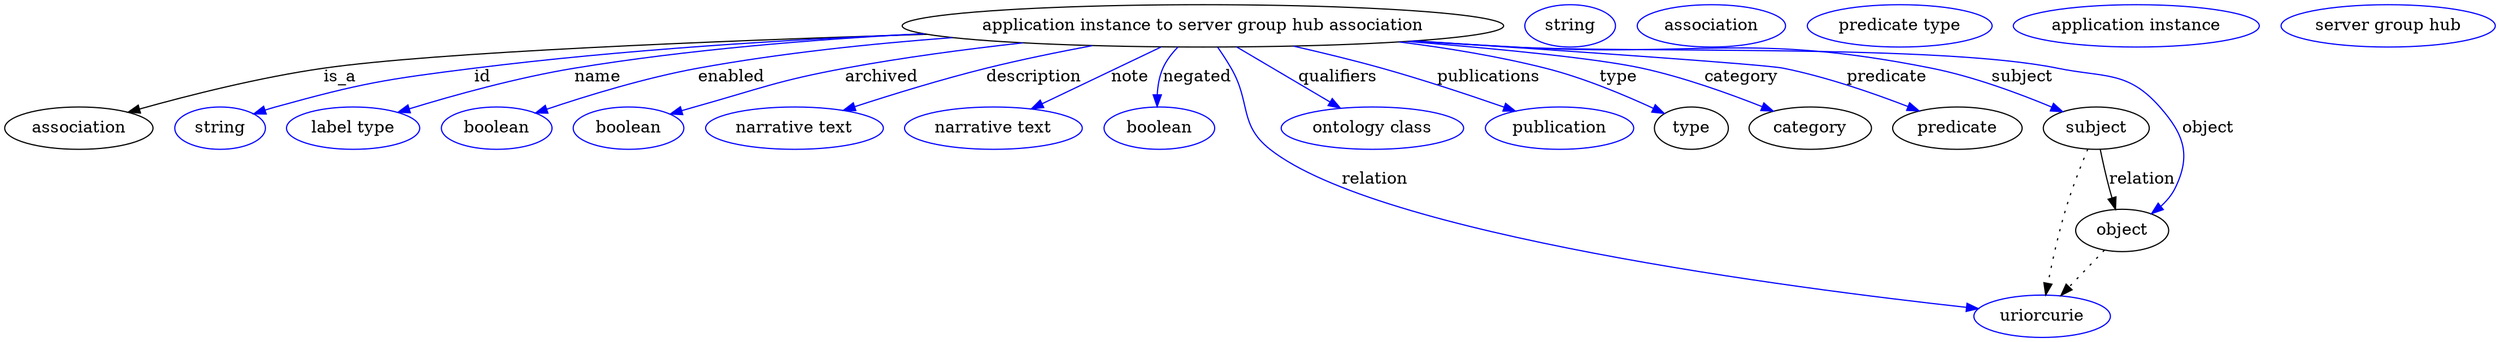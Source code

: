 digraph {
	graph [bb="0,0,2111,283"];
	node [label="\N"];
	"application instance to server group hub association"	 [height=0.5,
		label="application instance to server group hub association",
		pos="1014,265",
		width=7.0952];
	association	 [height=0.5,
		pos="63.044,178",
		width=1.7512];
	"application instance to server group hub association" -> association	 [label=is_a,
		lp="283.04,221.5",
		pos="e,105.96,191.24 775.56,258.47 595.28,252.59 363.3,242.75 269.04,229 216.17,221.29 157.08,205.94 115.79,194.09"];
	id	 [color=blue,
		height=0.5,
		label=string,
		pos="182.04,178",
		width=1.0652];
	"application instance to server group hub association" -> id	 [color=blue,
		label=id,
		lp="404.04,221.5",
		pos="e,210.86,189.93 774.92,258.6 660.27,253.61 521.19,244.74 397.04,229 321.56,219.43 302.18,217.02 229.04,196 226.25,195.2 223.39,194.3 \
220.52,193.34",
		style=solid];
	name	 [color=blue,
		height=0.5,
		label="label type",
		pos="295.04,178",
		width=1.5707];
	"application instance to server group hub association" -> name	 [color=blue,
		label=name,
		lp="502.04,221.5",
		pos="e,333.93,191.07 802.23,254.91 681.33,248.31 542.19,239.07 482.04,229 434.21,220.99 380.97,205.84 343.57,194.12",
		style=solid];
	enabled	 [color=blue,
		height=0.5,
		label=boolean,
		pos="416.04,178",
		width=1.2999];
	"application instance to server group hub association" -> enabled	 [color=blue,
		label=enabled,
		lp="616.54,221.5",
		pos="e,450.11,190.47 800.62,255.06 732.34,249.73 656.68,241.54 588.04,229 543.57,220.87 494.22,205.56 459.83,193.83",
		style=solid];
	archived	 [color=blue,
		height=0.5,
		label=boolean,
		pos="528.04,178",
		width=1.2999];
	"application instance to server group hub association" -> archived	 [color=blue,
		label=archived,
		lp="744.54,221.5",
		pos="e,563.49,189.75 860.71,250.6 813.18,245.08 760.77,237.92 713.04,229 654.87,218.13 640.91,212.4 584.04,196 580.5,194.98 576.84,193.89 \
573.17,192.76",
		style=solid];
	description	 [color=blue,
		height=0.5,
		label="narrative text",
		pos="668.04,178",
		width=2.0943];
	"application instance to server group hub association" -> description	 [color=blue,
		label=description,
		lp="870.04,221.5",
		pos="e,710.71,192.99 917.08,248.3 888.57,242.81 857.42,236.23 829.04,229 792.38,219.66 751.78,206.78 720.51,196.3",
		style=solid];
	note	 [color=blue,
		height=0.5,
		label="narrative text",
		pos="837.04,178",
		width=2.0943];
	"application instance to server group hub association" -> note	 [color=blue,
		label=note,
		lp="953.04,221.5",
		pos="e,870.09,194.24 977.37,246.97 948.86,232.96 909.28,213.5 879.42,198.83",
		style=solid];
	negated	 [color=blue,
		height=0.5,
		label=boolean,
		pos="977.04,178",
		width=1.2999];
	"application instance to server group hub association" -> negated	 [color=blue,
		label=negated,
		lp="1009,221.5",
		pos="e,975.15,196.16 992.5,247.06 987.55,241.78 982.91,235.63 980.04,229 977,221.95 975.67,213.83 975.24,206.17",
		style=solid];
	relation	 [color=blue,
		height=0.5,
		label=uriorcurie,
		pos="1725,18",
		width=1.6068];
	"application instance to server group hub association" -> relation	 [color=blue,
		label=relation,
		lp="1160,134.5",
		pos="e,1669.9,23.722 1026.8,247 1030.6,241.35 1034.6,235.01 1038,229 1054.8,199.45 1044.4,181.09 1071,160 1162.5,87.627 1512.9,41.423 \
1659.7,24.864",
		style=solid];
	qualifiers	 [color=blue,
		height=0.5,
		label="ontology class",
		pos="1157,178",
		width=2.1484];
	"application instance to server group hub association" -> qualifiers	 [color=blue,
		label=qualifiers,
		lp="1129,221.5",
		pos="e,1129.4,194.82 1043.7,246.97 1066,233.38 1096.8,214.66 1120.6,200.16",
		style=solid];
	publications	 [color=blue,
		height=0.5,
		label=publication,
		pos="1315,178",
		width=1.7512];
	"application instance to server group hub association" -> publications	 [color=blue,
		label=publications,
		lp="1257,221.5",
		pos="e,1276.7,192.39 1093.8,247.82 1117.5,242.3 1143.5,235.82 1167,229 1200.9,219.2 1238.5,206.22 1267.3,195.81",
		style=solid];
	type	 [height=0.5,
		pos="1427,178",
		width=0.86659];
	"application instance to server group hub association" -> type	 [color=blue,
		label=type,
		lp="1366,221.5",
		pos="e,1403.4,190.26 1183.9,251.5 1224,246.25 1266.4,239 1305,229 1336.4,220.89 1370.3,206.2 1394.4,194.67",
		style=solid];
	category	 [height=0.5,
		pos="1528,178",
		width=1.4443];
	"application instance to server group hub association" -> category	 [color=blue,
		label=category,
		lp="1470,221.5",
		pos="e,1495.7,192.21 1191.2,252.03 1268.1,245.54 1349,237.31 1386,229 1420.7,221.23 1458.4,207.39 1486.3,196.09",
		style=solid];
	predicate	 [height=0.5,
		pos="1653,178",
		width=1.5346];
	"application instance to server group hub association" -> predicate	 [color=blue,
		label=predicate,
		lp="1594.5,221.5",
		pos="e,1619.6,192.42 1195.3,252.28 1332.3,242.58 1498.2,230.61 1506,229 1542.1,221.57 1581.3,207.62 1610.2,196.19",
		style=solid];
	subject	 [height=0.5,
		pos="1771,178",
		width=1.2457];
	"application instance to server group hub association" -> subject	 [color=blue,
		label=subject,
		lp="1709.5,221.5",
		pos="e,1741.9,191.72 1195.1,252.29 1223.2,250.44 1251.9,248.61 1279,247 1436.3,237.66 1478.7,260.67 1633,229 1667.7,221.89 1705.2,207.55 \
1732.4,195.88",
		style=solid];
	object	 [height=0.5,
		pos="1793,91",
		width=1.1013];
	"application instance to server group hub association" -> object	 [color=blue,
		label=object,
		lp="1866.5,178",
		pos="e,1818.5,105.11 1192.9,252.15 1221.7,250.28 1251.2,248.49 1279,247 1381.4,241.53 1639.7,249.84 1740,229 1779.7,220.76 1798.4,226.51 \
1825,196 1845.6,172.51 1851.6,155.13 1838,127 1835.3,121.2 1831,116.04 1826.3,111.57",
		style=solid];
	association_type	 [color=blue,
		height=0.5,
		label=string,
		pos="1326,265",
		width=1.0652];
	association_category	 [color=blue,
		height=0.5,
		label=association,
		pos="1445,265",
		width=1.7512];
	"application instance to server group hub association_predicate"	 [color=blue,
		height=0.5,
		label="predicate type",
		pos="1605,265",
		width=2.1845];
	subject -> relation	 [pos="e,1727.9,36.006 1763.1,160.13 1757.2,146.37 1749.3,126.75 1744,109 1737.8,88.182 1732.9,64.102 1729.6,45.943",
		style=dotted];
	subject -> object	 [label=relation,
		lp="1810,134.5",
		pos="e,1787.3,108.86 1774.5,159.97 1776.5,150.18 1779.2,137.87 1782,127 1782.7,124.31 1783.5,121.51 1784.3,118.73"];
	"application instance to server group hub association_subject"	 [color=blue,
		height=0.5,
		label="application instance",
		pos="1806,265",
		width=2.9067];
	object -> relation	 [pos="e,1741.2,35.346 1777.3,74.069 1768.6,64.805 1757.8,53.154 1748.2,42.876",
		style=dotted];
	"application instance to server group hub association_object"	 [color=blue,
		height=0.5,
		label="server group hub",
		pos="2020,265",
		width=2.5276];
}

